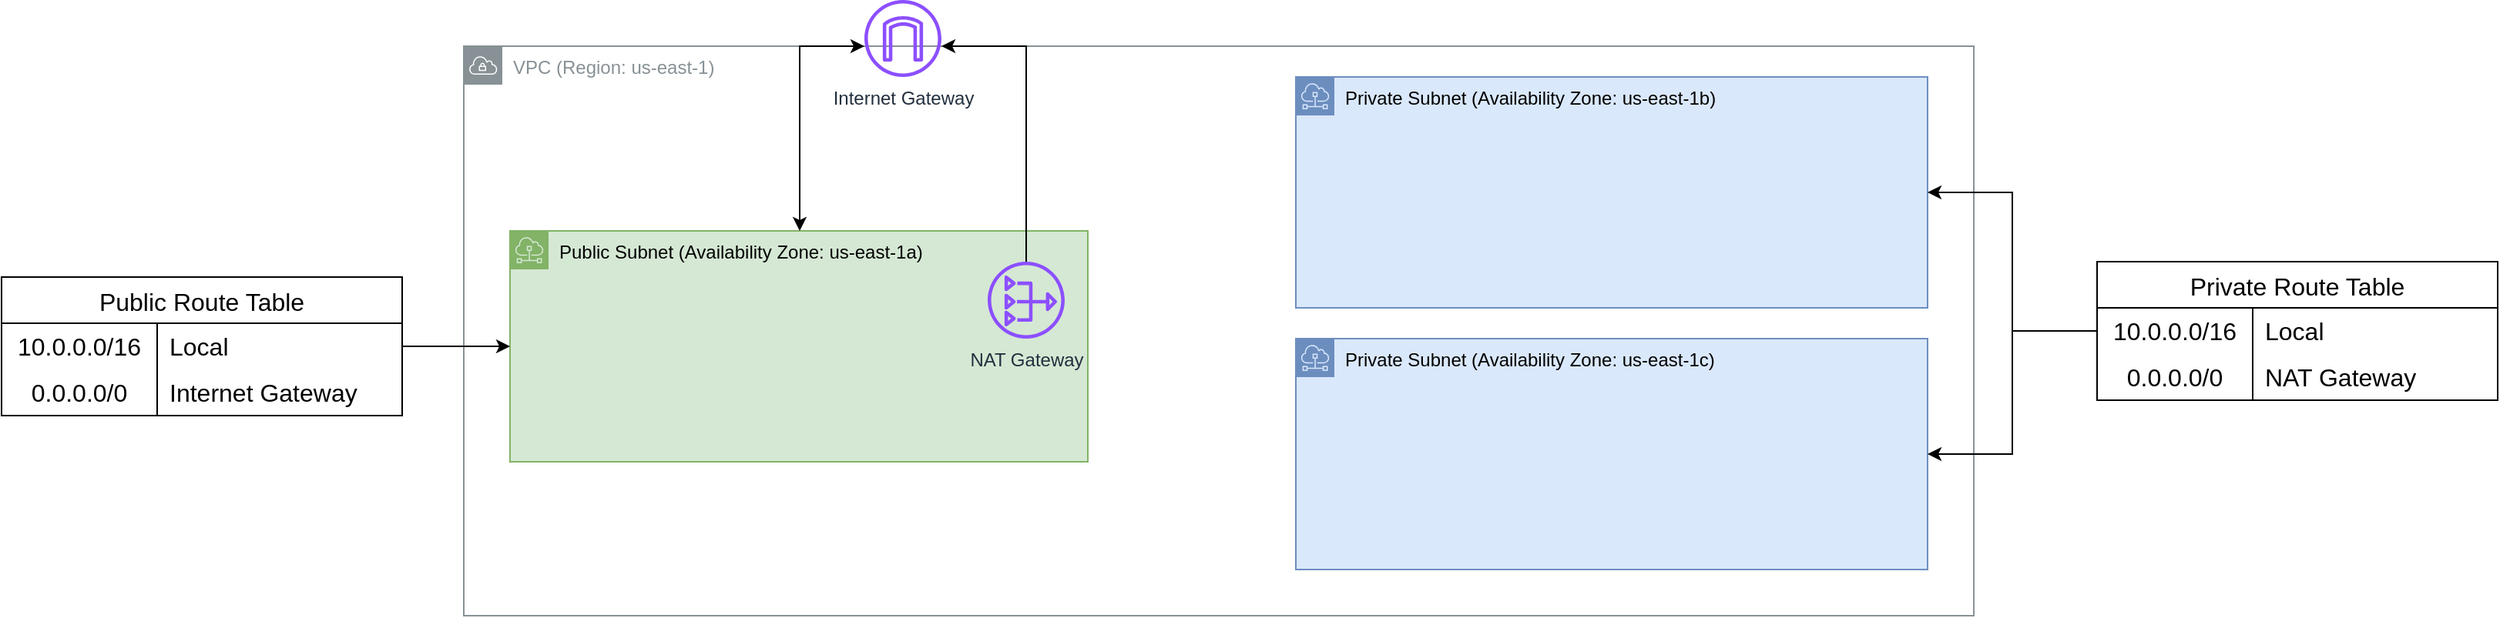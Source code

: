 <mxfile version="22.0.3" type="device">
  <diagram name="Page-1" id="4gVXXl-HVrOfMPEJolSS">
    <mxGraphModel dx="2556" dy="2189" grid="1" gridSize="10" guides="1" tooltips="1" connect="1" arrows="1" fold="1" page="1" pageScale="1" pageWidth="850" pageHeight="1100" math="0" shadow="0">
      <root>
        <mxCell id="0" />
        <mxCell id="1" parent="0" />
        <mxCell id="wFMLbIRc242RVrdtKK53-1" value="VPC (Region: us-east-1)" style="sketch=0;outlineConnect=0;gradientColor=none;html=1;whiteSpace=wrap;fontSize=12;fontStyle=0;shape=mxgraph.aws4.group;grIcon=mxgraph.aws4.group_vpc;strokeColor=#879196;fillColor=none;verticalAlign=top;align=left;spacingLeft=30;fontColor=#879196;dashed=0;" vertex="1" parent="1">
          <mxGeometry x="30" y="-390" width="980" height="370" as="geometry" />
        </mxCell>
        <mxCell id="wFMLbIRc242RVrdtKK53-5" value="Public Subnet (Availability Zone: us-east-1a)" style="sketch=0;outlineConnect=0;html=1;whiteSpace=wrap;fontSize=12;fontStyle=0;shape=mxgraph.aws4.group;grIcon=mxgraph.aws4.group_subnet;strokeColor=#82b366;fillColor=#d5e8d4;verticalAlign=top;align=left;spacingLeft=30;dashed=0;" vertex="1" parent="1">
          <mxGeometry x="60" y="-270" width="375" height="150" as="geometry" />
        </mxCell>
        <mxCell id="wFMLbIRc242RVrdtKK53-7" value="Private Subnet (Availability Zone: us-east-1b)" style="sketch=0;outlineConnect=0;html=1;whiteSpace=wrap;fontSize=12;fontStyle=0;shape=mxgraph.aws4.group;grIcon=mxgraph.aws4.group_subnet;strokeColor=#6c8ebf;fillColor=#dae8fc;verticalAlign=top;align=left;spacingLeft=30;dashed=0;" vertex="1" parent="1">
          <mxGeometry x="570" y="-370" width="410" height="150" as="geometry" />
        </mxCell>
        <mxCell id="wFMLbIRc242RVrdtKK53-13" value="NAT Gateway" style="sketch=0;outlineConnect=0;fontColor=#232F3E;gradientColor=none;fillColor=#8C4FFF;strokeColor=none;dashed=0;verticalLabelPosition=bottom;verticalAlign=top;align=center;html=1;fontSize=12;fontStyle=0;aspect=fixed;pointerEvents=1;shape=mxgraph.aws4.nat_gateway;" vertex="1" parent="1">
          <mxGeometry x="370" y="-250" width="50" height="50" as="geometry" />
        </mxCell>
        <mxCell id="wFMLbIRc242RVrdtKK53-18" style="edgeStyle=orthogonalEdgeStyle;rounded=0;orthogonalLoop=1;jettySize=auto;html=1;endArrow=classic;endFill=1;startArrow=classic;startFill=1;" edge="1" parent="1" source="wFMLbIRc242RVrdtKK53-8" target="wFMLbIRc242RVrdtKK53-5">
          <mxGeometry relative="1" as="geometry">
            <Array as="points">
              <mxPoint x="248" y="-390" />
            </Array>
          </mxGeometry>
        </mxCell>
        <mxCell id="wFMLbIRc242RVrdtKK53-19" style="edgeStyle=orthogonalEdgeStyle;rounded=0;orthogonalLoop=1;jettySize=auto;html=1;startArrow=classic;startFill=1;endArrow=none;endFill=0;" edge="1" parent="1" source="wFMLbIRc242RVrdtKK53-8" target="wFMLbIRc242RVrdtKK53-13">
          <mxGeometry relative="1" as="geometry">
            <Array as="points">
              <mxPoint x="395" y="-390" />
            </Array>
          </mxGeometry>
        </mxCell>
        <mxCell id="wFMLbIRc242RVrdtKK53-8" value="Internet Gateway" style="sketch=0;outlineConnect=0;fontColor=#232F3E;gradientColor=none;fillColor=#8C4FFF;strokeColor=none;dashed=0;verticalLabelPosition=bottom;verticalAlign=top;align=center;html=1;fontSize=12;fontStyle=0;aspect=fixed;pointerEvents=1;shape=mxgraph.aws4.internet_gateway;" vertex="1" parent="1">
          <mxGeometry x="290" y="-420" width="50" height="50" as="geometry" />
        </mxCell>
        <mxCell id="wFMLbIRc242RVrdtKK53-32" value="Public Route Table" style="shape=table;startSize=30;container=1;collapsible=0;childLayout=tableLayout;fixedRows=1;rowLines=0;fontStyle=0;strokeColor=default;fontSize=16;" vertex="1" parent="1">
          <mxGeometry x="-270" y="-240" width="260" height="90" as="geometry" />
        </mxCell>
        <mxCell id="wFMLbIRc242RVrdtKK53-33" value="" style="shape=tableRow;horizontal=0;startSize=0;swimlaneHead=0;swimlaneBody=0;top=0;left=0;bottom=0;right=0;collapsible=0;dropTarget=0;fillColor=none;points=[[0,0.5],[1,0.5]];portConstraint=eastwest;strokeColor=default;fontSize=16;labelBorderColor=default;labelBackgroundColor=default;" vertex="1" parent="wFMLbIRc242RVrdtKK53-32">
          <mxGeometry y="30" width="260" height="30" as="geometry" />
        </mxCell>
        <mxCell id="wFMLbIRc242RVrdtKK53-34" value="10.0.0.0/16" style="shape=partialRectangle;html=1;whiteSpace=wrap;connectable=0;fillColor=none;top=0;left=0;bottom=0;right=0;overflow=hidden;pointerEvents=1;strokeColor=inherit;fontSize=16;" vertex="1" parent="wFMLbIRc242RVrdtKK53-33">
          <mxGeometry width="101" height="30" as="geometry">
            <mxRectangle width="101" height="30" as="alternateBounds" />
          </mxGeometry>
        </mxCell>
        <mxCell id="wFMLbIRc242RVrdtKK53-35" value="Local" style="shape=partialRectangle;html=1;whiteSpace=wrap;connectable=0;fillColor=none;top=0;left=0;bottom=0;right=0;align=left;spacingLeft=6;overflow=hidden;strokeColor=inherit;fontSize=16;" vertex="1" parent="wFMLbIRc242RVrdtKK53-33">
          <mxGeometry x="101" width="159" height="30" as="geometry">
            <mxRectangle width="159" height="30" as="alternateBounds" />
          </mxGeometry>
        </mxCell>
        <mxCell id="wFMLbIRc242RVrdtKK53-36" value="" style="shape=tableRow;horizontal=0;startSize=0;swimlaneHead=0;swimlaneBody=0;top=0;left=0;bottom=0;right=0;collapsible=0;dropTarget=0;fillColor=none;points=[[0,0.5],[1,0.5]];portConstraint=eastwest;strokeColor=inherit;fontSize=16;" vertex="1" parent="wFMLbIRc242RVrdtKK53-32">
          <mxGeometry y="60" width="260" height="30" as="geometry" />
        </mxCell>
        <mxCell id="wFMLbIRc242RVrdtKK53-37" value="0.0.0.0/0" style="shape=partialRectangle;html=1;whiteSpace=wrap;connectable=0;fillColor=none;top=0;left=0;bottom=0;right=0;overflow=hidden;strokeColor=inherit;fontSize=16;" vertex="1" parent="wFMLbIRc242RVrdtKK53-36">
          <mxGeometry width="101" height="30" as="geometry">
            <mxRectangle width="101" height="30" as="alternateBounds" />
          </mxGeometry>
        </mxCell>
        <mxCell id="wFMLbIRc242RVrdtKK53-38" value="Internet Gateway" style="shape=partialRectangle;html=1;whiteSpace=wrap;connectable=0;fillColor=none;top=0;left=0;bottom=0;right=0;align=left;spacingLeft=6;overflow=hidden;strokeColor=inherit;fontSize=16;" vertex="1" parent="wFMLbIRc242RVrdtKK53-36">
          <mxGeometry x="101" width="159" height="30" as="geometry">
            <mxRectangle width="159" height="30" as="alternateBounds" />
          </mxGeometry>
        </mxCell>
        <mxCell id="wFMLbIRc242RVrdtKK53-42" value="Private Subnet (Availability Zone: us-east-1c)" style="sketch=0;outlineConnect=0;html=1;whiteSpace=wrap;fontSize=12;fontStyle=0;shape=mxgraph.aws4.group;grIcon=mxgraph.aws4.group_subnet;strokeColor=#6c8ebf;fillColor=#dae8fc;verticalAlign=top;align=left;spacingLeft=30;dashed=0;" vertex="1" parent="1">
          <mxGeometry x="570" y="-200" width="410" height="150" as="geometry" />
        </mxCell>
        <mxCell id="wFMLbIRc242RVrdtKK53-51" style="edgeStyle=orthogonalEdgeStyle;rounded=0;orthogonalLoop=1;jettySize=auto;html=1;" edge="1" parent="1" source="wFMLbIRc242RVrdtKK53-43" target="wFMLbIRc242RVrdtKK53-7">
          <mxGeometry relative="1" as="geometry" />
        </mxCell>
        <mxCell id="wFMLbIRc242RVrdtKK53-52" style="edgeStyle=orthogonalEdgeStyle;rounded=0;orthogonalLoop=1;jettySize=auto;html=1;" edge="1" parent="1" source="wFMLbIRc242RVrdtKK53-43" target="wFMLbIRc242RVrdtKK53-42">
          <mxGeometry relative="1" as="geometry" />
        </mxCell>
        <mxCell id="wFMLbIRc242RVrdtKK53-43" value="Private Route Table" style="shape=table;startSize=30;container=1;collapsible=0;childLayout=tableLayout;fixedRows=1;rowLines=0;fontStyle=0;strokeColor=default;fontSize=16;" vertex="1" parent="1">
          <mxGeometry x="1090" y="-250" width="260" height="90" as="geometry" />
        </mxCell>
        <mxCell id="wFMLbIRc242RVrdtKK53-44" value="" style="shape=tableRow;horizontal=0;startSize=0;swimlaneHead=0;swimlaneBody=0;top=0;left=0;bottom=0;right=0;collapsible=0;dropTarget=0;fillColor=none;points=[[0,0.5],[1,0.5]];portConstraint=eastwest;strokeColor=default;fontSize=16;labelBorderColor=default;labelBackgroundColor=default;" vertex="1" parent="wFMLbIRc242RVrdtKK53-43">
          <mxGeometry y="30" width="260" height="30" as="geometry" />
        </mxCell>
        <mxCell id="wFMLbIRc242RVrdtKK53-45" value="10.0.0.0/16" style="shape=partialRectangle;html=1;whiteSpace=wrap;connectable=0;fillColor=none;top=0;left=0;bottom=0;right=0;overflow=hidden;pointerEvents=1;strokeColor=inherit;fontSize=16;" vertex="1" parent="wFMLbIRc242RVrdtKK53-44">
          <mxGeometry width="101" height="30" as="geometry">
            <mxRectangle width="101" height="30" as="alternateBounds" />
          </mxGeometry>
        </mxCell>
        <mxCell id="wFMLbIRc242RVrdtKK53-46" value="Local" style="shape=partialRectangle;html=1;whiteSpace=wrap;connectable=0;fillColor=none;top=0;left=0;bottom=0;right=0;align=left;spacingLeft=6;overflow=hidden;strokeColor=inherit;fontSize=16;" vertex="1" parent="wFMLbIRc242RVrdtKK53-44">
          <mxGeometry x="101" width="159" height="30" as="geometry">
            <mxRectangle width="159" height="30" as="alternateBounds" />
          </mxGeometry>
        </mxCell>
        <mxCell id="wFMLbIRc242RVrdtKK53-47" value="" style="shape=tableRow;horizontal=0;startSize=0;swimlaneHead=0;swimlaneBody=0;top=0;left=0;bottom=0;right=0;collapsible=0;dropTarget=0;fillColor=none;points=[[0,0.5],[1,0.5]];portConstraint=eastwest;strokeColor=inherit;fontSize=16;" vertex="1" parent="wFMLbIRc242RVrdtKK53-43">
          <mxGeometry y="60" width="260" height="30" as="geometry" />
        </mxCell>
        <mxCell id="wFMLbIRc242RVrdtKK53-48" value="0.0.0.0/0" style="shape=partialRectangle;html=1;whiteSpace=wrap;connectable=0;fillColor=none;top=0;left=0;bottom=0;right=0;overflow=hidden;strokeColor=inherit;fontSize=16;" vertex="1" parent="wFMLbIRc242RVrdtKK53-47">
          <mxGeometry width="101" height="30" as="geometry">
            <mxRectangle width="101" height="30" as="alternateBounds" />
          </mxGeometry>
        </mxCell>
        <mxCell id="wFMLbIRc242RVrdtKK53-49" value="NAT Gateway" style="shape=partialRectangle;html=1;whiteSpace=wrap;connectable=0;fillColor=none;top=0;left=0;bottom=0;right=0;align=left;spacingLeft=6;overflow=hidden;strokeColor=inherit;fontSize=16;" vertex="1" parent="wFMLbIRc242RVrdtKK53-47">
          <mxGeometry x="101" width="159" height="30" as="geometry">
            <mxRectangle width="159" height="30" as="alternateBounds" />
          </mxGeometry>
        </mxCell>
        <mxCell id="wFMLbIRc242RVrdtKK53-50" style="edgeStyle=orthogonalEdgeStyle;rounded=0;orthogonalLoop=1;jettySize=auto;html=1;" edge="1" parent="1" source="wFMLbIRc242RVrdtKK53-33" target="wFMLbIRc242RVrdtKK53-5">
          <mxGeometry relative="1" as="geometry" />
        </mxCell>
      </root>
    </mxGraphModel>
  </diagram>
</mxfile>
